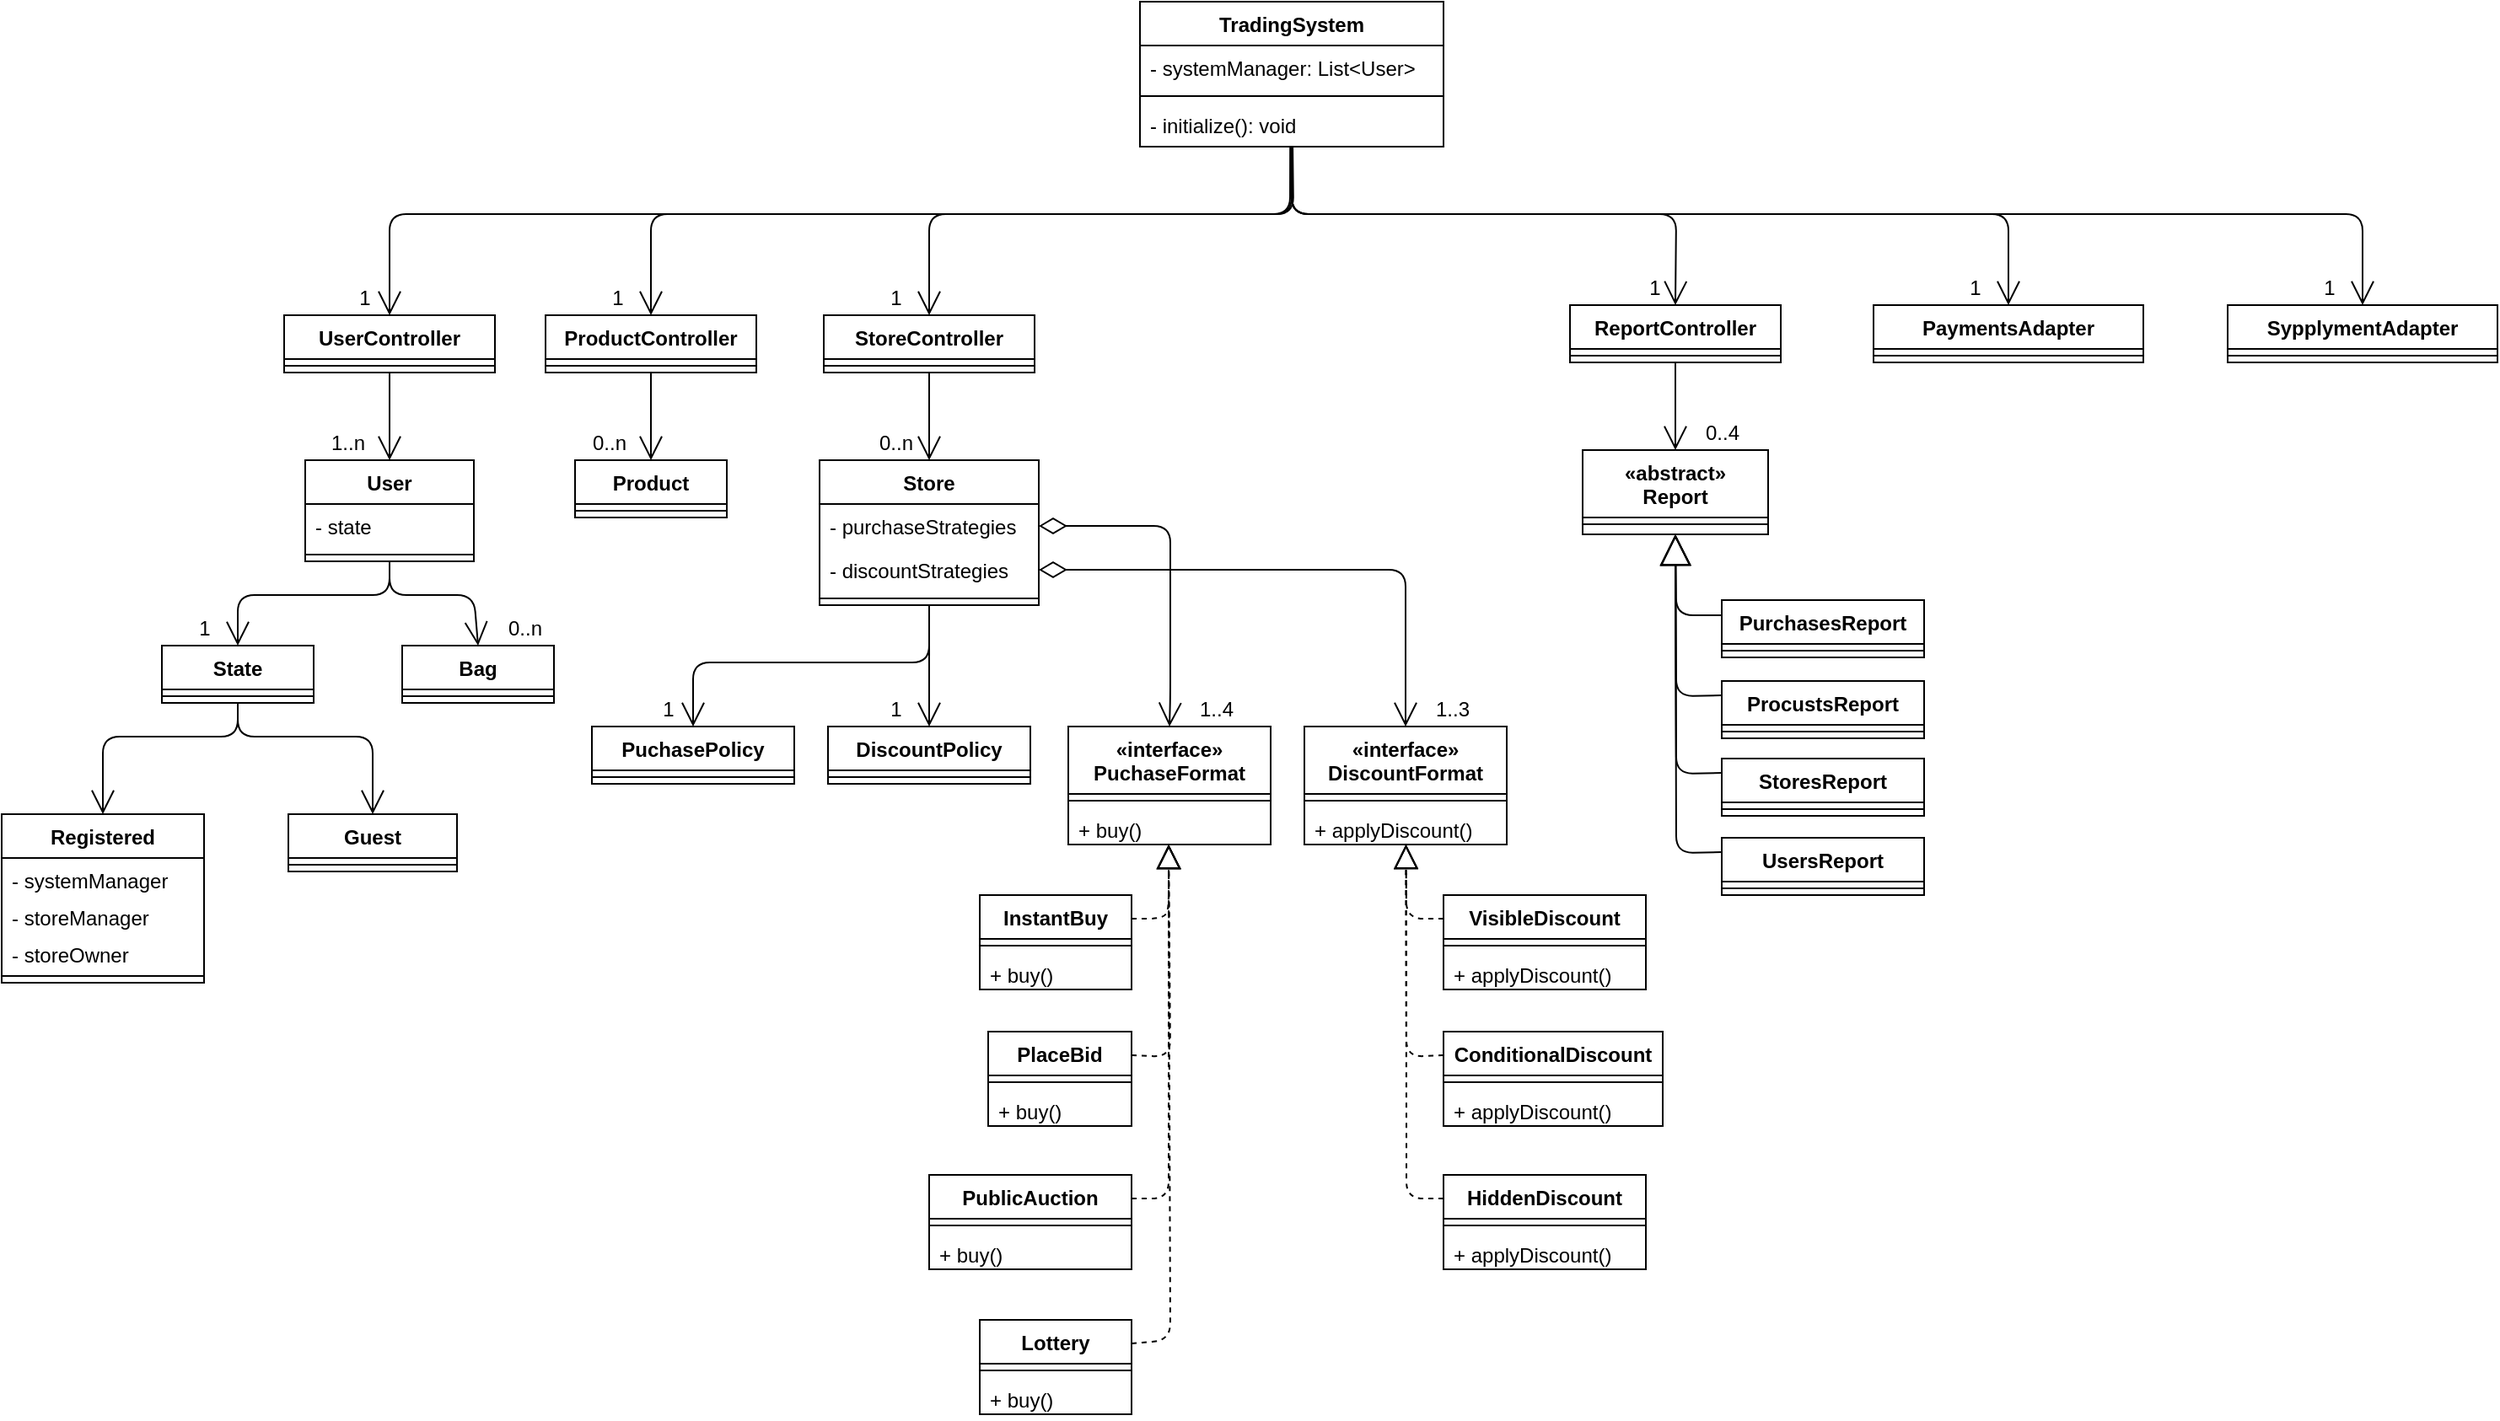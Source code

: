<mxfile version="14.4.7" type="device"><diagram id="RefZyHLw1zsKc77F1APH" name="Page-1"><mxGraphModel dx="1753" dy="645" grid="1" gridSize="10" guides="1" tooltips="1" connect="1" arrows="1" fold="1" page="1" pageScale="1" pageWidth="850" pageHeight="1100" math="0" shadow="0"><root><mxCell id="0"/><mxCell id="1" parent="0"/><mxCell id="fxyR44luEnfHomacXjEl-21" value="Bag" style="swimlane;fontStyle=1;align=center;verticalAlign=top;childLayout=stackLayout;horizontal=1;startSize=26;horizontalStack=0;resizeParent=1;resizeLast=0;collapsible=1;marginBottom=0;rounded=0;shadow=0;strokeWidth=1;" parent="1" vertex="1"><mxGeometry x="287.5" y="466" width="90" height="34" as="geometry"><mxRectangle x="340" y="380" width="170" height="26" as="alternateBounds"/></mxGeometry></mxCell><mxCell id="fxyR44luEnfHomacXjEl-23" value="" style="line;html=1;strokeWidth=1;align=left;verticalAlign=middle;spacingTop=-1;spacingLeft=3;spacingRight=3;rotatable=0;labelPosition=right;points=[];portConstraint=eastwest;" parent="fxyR44luEnfHomacXjEl-21" vertex="1"><mxGeometry y="26" width="90" height="8" as="geometry"/></mxCell><mxCell id="fxyR44luEnfHomacXjEl-24" value="TradingSystem" style="swimlane;fontStyle=1;align=center;verticalAlign=top;childLayout=stackLayout;horizontal=1;startSize=26;horizontalStack=0;resizeParent=1;resizeParentMax=0;resizeLast=0;collapsible=1;marginBottom=0;" parent="1" vertex="1"><mxGeometry x="725" y="84" width="180" height="86" as="geometry"/></mxCell><mxCell id="fxyR44luEnfHomacXjEl-25" value="- systemManager: List&lt;User&gt;" style="text;strokeColor=none;fillColor=none;align=left;verticalAlign=top;spacingLeft=4;spacingRight=4;overflow=hidden;rotatable=0;points=[[0,0.5],[1,0.5]];portConstraint=eastwest;" parent="fxyR44luEnfHomacXjEl-24" vertex="1"><mxGeometry y="26" width="180" height="26" as="geometry"/></mxCell><mxCell id="fxyR44luEnfHomacXjEl-26" value="" style="line;strokeWidth=1;fillColor=none;align=left;verticalAlign=middle;spacingTop=-1;spacingLeft=3;spacingRight=3;rotatable=0;labelPosition=right;points=[];portConstraint=eastwest;" parent="fxyR44luEnfHomacXjEl-24" vertex="1"><mxGeometry y="52" width="180" height="8" as="geometry"/></mxCell><mxCell id="fxyR44luEnfHomacXjEl-27" value="- initialize(): void" style="text;strokeColor=none;fillColor=none;align=left;verticalAlign=top;spacingLeft=4;spacingRight=4;overflow=hidden;rotatable=0;points=[[0,0.5],[1,0.5]];portConstraint=eastwest;" parent="fxyR44luEnfHomacXjEl-24" vertex="1"><mxGeometry y="60" width="180" height="26" as="geometry"/></mxCell><mxCell id="fxyR44luEnfHomacXjEl-28" value="SypplymentAdapter" style="swimlane;fontStyle=1;align=center;verticalAlign=top;childLayout=stackLayout;horizontal=1;startSize=26;horizontalStack=0;resizeParent=1;resizeParentMax=0;resizeLast=0;collapsible=1;marginBottom=0;" parent="1" vertex="1"><mxGeometry x="1370" y="264" width="160" height="34" as="geometry"/></mxCell><mxCell id="fxyR44luEnfHomacXjEl-29" value="" style="line;strokeWidth=1;fillColor=none;align=left;verticalAlign=middle;spacingTop=-1;spacingLeft=3;spacingRight=3;rotatable=0;labelPosition=right;points=[];portConstraint=eastwest;" parent="fxyR44luEnfHomacXjEl-28" vertex="1"><mxGeometry y="26" width="160" height="8" as="geometry"/></mxCell><mxCell id="fxyR44luEnfHomacXjEl-30" value="PaymentsAdapter" style="swimlane;fontStyle=1;align=center;verticalAlign=top;childLayout=stackLayout;horizontal=1;startSize=26;horizontalStack=0;resizeParent=1;resizeParentMax=0;resizeLast=0;collapsible=1;marginBottom=0;" parent="1" vertex="1"><mxGeometry x="1160" y="264" width="160" height="34" as="geometry"/></mxCell><mxCell id="fxyR44luEnfHomacXjEl-31" value="" style="line;strokeWidth=1;fillColor=none;align=left;verticalAlign=middle;spacingTop=-1;spacingLeft=3;spacingRight=3;rotatable=0;labelPosition=right;points=[];portConstraint=eastwest;" parent="fxyR44luEnfHomacXjEl-30" vertex="1"><mxGeometry y="26" width="160" height="8" as="geometry"/></mxCell><mxCell id="fxyR44luEnfHomacXjEl-32" value="" style="endArrow=open;endFill=1;endSize=12;html=1;exitX=0.5;exitY=1;exitDx=0;exitDy=0;entryX=0.5;entryY=0;entryDx=0;entryDy=0;exitPerimeter=0;" parent="1" source="fxyR44luEnfHomacXjEl-27" target="fxyR44luEnfHomacXjEl-30" edge="1"><mxGeometry width="160" relative="1" as="geometry"><mxPoint x="420" y="136" as="sourcePoint"/><mxPoint x="580" y="136" as="targetPoint"/><Array as="points"><mxPoint x="815" y="210"/><mxPoint x="1240" y="210"/></Array></mxGeometry></mxCell><mxCell id="fxyR44luEnfHomacXjEl-36" value="" style="endArrow=open;endFill=1;endSize=12;html=1;entryX=0.5;entryY=0;entryDx=0;entryDy=0;exitX=0.5;exitY=1;exitDx=0;exitDy=0;" parent="1" source="RaA0gmaQhVdnIfGNhmqf-25" target="fxyR44luEnfHomacXjEl-50" edge="1"><mxGeometry width="160" relative="1" as="geometry"><mxPoint x="340" y="286" as="sourcePoint"/><mxPoint x="150" y="356" as="targetPoint"/><Array as="points"><mxPoint x="280" y="326"/></Array></mxGeometry></mxCell><mxCell id="fxyR44luEnfHomacXjEl-37" value="1..n" style="text;html=1;align=center;verticalAlign=middle;resizable=0;points=[];autosize=1;" parent="1" vertex="1"><mxGeometry x="235" y="336" width="40" height="20" as="geometry"/></mxCell><mxCell id="fxyR44luEnfHomacXjEl-39" value="" style="endArrow=open;endFill=1;endSize=12;html=1;exitX=0.5;exitY=1;exitDx=0;exitDy=0;entryX=0.5;entryY=0;entryDx=0;entryDy=0;" parent="1" source="fxyR44luEnfHomacXjEl-50" target="fxyR44luEnfHomacXjEl-21" edge="1"><mxGeometry width="160" relative="1" as="geometry"><mxPoint x="150" y="396" as="sourcePoint"/><mxPoint x="310" y="496" as="targetPoint"/><Array as="points"><mxPoint x="280" y="436"/><mxPoint x="330" y="436"/></Array></mxGeometry></mxCell><mxCell id="fxyR44luEnfHomacXjEl-42" value="0..n" style="text;html=1;align=center;verticalAlign=middle;resizable=0;points=[];autosize=1;" parent="1" vertex="1"><mxGeometry x="390" y="336" width="40" height="20" as="geometry"/></mxCell><mxCell id="fxyR44luEnfHomacXjEl-43" value="0..n" style="text;html=1;align=center;verticalAlign=middle;resizable=0;points=[];autosize=1;" parent="1" vertex="1"><mxGeometry x="340" y="446" width="40" height="20" as="geometry"/></mxCell><mxCell id="fxyR44luEnfHomacXjEl-45" value="0..n" style="text;html=1;align=center;verticalAlign=middle;resizable=0;points=[];autosize=1;" parent="1" vertex="1"><mxGeometry x="560" y="336" width="40" height="20" as="geometry"/></mxCell><mxCell id="fxyR44luEnfHomacXjEl-50" value="User" style="swimlane;fontStyle=1;align=center;verticalAlign=top;childLayout=stackLayout;horizontal=1;startSize=26;horizontalStack=0;resizeParent=1;resizeParentMax=0;resizeLast=0;collapsible=1;marginBottom=0;" parent="1" vertex="1"><mxGeometry x="230" y="356" width="100" height="60" as="geometry"/></mxCell><mxCell id="fxyR44luEnfHomacXjEl-56" value="- state" style="text;align=left;verticalAlign=top;spacingLeft=4;spacingRight=4;overflow=hidden;rotatable=0;points=[[0,0.5],[1,0.5]];portConstraint=eastwest;" parent="fxyR44luEnfHomacXjEl-50" vertex="1"><mxGeometry y="26" width="100" height="26" as="geometry"/></mxCell><mxCell id="fxyR44luEnfHomacXjEl-51" value="" style="line;strokeWidth=1;fillColor=none;align=left;verticalAlign=middle;spacingTop=-1;spacingLeft=3;spacingRight=3;rotatable=0;labelPosition=right;points=[];portConstraint=eastwest;" parent="fxyR44luEnfHomacXjEl-50" vertex="1"><mxGeometry y="52" width="100" height="8" as="geometry"/></mxCell><mxCell id="fxyR44luEnfHomacXjEl-54" value="Registered" style="swimlane;fontStyle=1;align=center;verticalAlign=top;childLayout=stackLayout;horizontal=1;startSize=26;horizontalStack=0;resizeParent=1;resizeParentMax=0;resizeLast=0;collapsible=1;marginBottom=0;" parent="1" vertex="1"><mxGeometry x="50" y="566" width="120" height="100" as="geometry"/></mxCell><mxCell id="RaA0gmaQhVdnIfGNhmqf-3" value="- systemManager" style="text;align=left;verticalAlign=top;spacingLeft=4;spacingRight=4;overflow=hidden;rotatable=0;points=[[0,0.5],[1,0.5]];portConstraint=eastwest;" vertex="1" parent="fxyR44luEnfHomacXjEl-54"><mxGeometry y="26" width="120" height="22" as="geometry"/></mxCell><mxCell id="RaA0gmaQhVdnIfGNhmqf-4" value="- storeManager" style="text;align=left;verticalAlign=top;spacingLeft=4;spacingRight=4;overflow=hidden;rotatable=0;points=[[0,0.5],[1,0.5]];portConstraint=eastwest;" vertex="1" parent="fxyR44luEnfHomacXjEl-54"><mxGeometry y="48" width="120" height="22" as="geometry"/></mxCell><mxCell id="RaA0gmaQhVdnIfGNhmqf-5" value="- storeOwner" style="text;align=left;verticalAlign=top;spacingLeft=4;spacingRight=4;overflow=hidden;rotatable=0;points=[[0,0.5],[1,0.5]];portConstraint=eastwest;" vertex="1" parent="fxyR44luEnfHomacXjEl-54"><mxGeometry y="70" width="120" height="22" as="geometry"/></mxCell><mxCell id="fxyR44luEnfHomacXjEl-55" value="" style="line;strokeWidth=1;fillColor=none;align=left;verticalAlign=middle;spacingTop=-1;spacingLeft=3;spacingRight=3;rotatable=0;labelPosition=right;points=[];portConstraint=eastwest;" parent="fxyR44luEnfHomacXjEl-54" vertex="1"><mxGeometry y="92" width="120" height="8" as="geometry"/></mxCell><mxCell id="fxyR44luEnfHomacXjEl-57" value="State" style="swimlane;fontStyle=1;align=center;verticalAlign=top;childLayout=stackLayout;horizontal=1;startSize=26;horizontalStack=0;resizeParent=1;resizeParentMax=0;resizeLast=0;collapsible=1;marginBottom=0;" parent="1" vertex="1"><mxGeometry x="145" y="466" width="90" height="34" as="geometry"/></mxCell><mxCell id="fxyR44luEnfHomacXjEl-58" value="" style="line;strokeWidth=1;fillColor=none;align=left;verticalAlign=middle;spacingTop=-1;spacingLeft=3;spacingRight=3;rotatable=0;labelPosition=right;points=[];portConstraint=eastwest;" parent="fxyR44luEnfHomacXjEl-57" vertex="1"><mxGeometry y="26" width="90" height="8" as="geometry"/></mxCell><mxCell id="fxyR44luEnfHomacXjEl-59" value="Guest" style="swimlane;fontStyle=1;align=center;verticalAlign=top;childLayout=stackLayout;horizontal=1;startSize=26;horizontalStack=0;resizeParent=1;resizeParentMax=0;resizeLast=0;collapsible=1;marginBottom=0;" parent="1" vertex="1"><mxGeometry x="220" y="566" width="100" height="34" as="geometry"/></mxCell><mxCell id="fxyR44luEnfHomacXjEl-60" value="" style="line;strokeWidth=1;fillColor=none;align=left;verticalAlign=middle;spacingTop=-1;spacingLeft=3;spacingRight=3;rotatable=0;labelPosition=right;points=[];portConstraint=eastwest;" parent="fxyR44luEnfHomacXjEl-59" vertex="1"><mxGeometry y="26" width="100" height="8" as="geometry"/></mxCell><mxCell id="fxyR44luEnfHomacXjEl-72" value="" style="endArrow=open;endFill=1;endSize=12;html=1;exitX=0.5;exitY=1;exitDx=0;exitDy=0;entryX=0.5;entryY=0;entryDx=0;entryDy=0;" parent="1" source="fxyR44luEnfHomacXjEl-50" target="fxyR44luEnfHomacXjEl-57" edge="1"><mxGeometry width="160" relative="1" as="geometry"><mxPoint x="250" y="396" as="sourcePoint"/><mxPoint x="465" y="426" as="targetPoint"/><Array as="points"><mxPoint x="280" y="436"/><mxPoint x="190" y="436"/></Array></mxGeometry></mxCell><mxCell id="fxyR44luEnfHomacXjEl-73" value="1" style="text;html=1;align=center;verticalAlign=middle;resizable=0;points=[];autosize=1;" parent="1" vertex="1"><mxGeometry x="160" y="446" width="20" height="20" as="geometry"/></mxCell><mxCell id="fxyR44luEnfHomacXjEl-78" value="Store" style="swimlane;fontStyle=1;align=center;verticalAlign=top;childLayout=stackLayout;horizontal=1;startSize=26;horizontalStack=0;resizeParent=1;resizeLast=0;collapsible=1;marginBottom=0;rounded=0;shadow=0;strokeWidth=1;" parent="1" vertex="1"><mxGeometry x="535" y="356" width="130" height="86" as="geometry"><mxRectangle x="340" y="380" width="170" height="26" as="alternateBounds"/></mxGeometry></mxCell><mxCell id="fxyR44luEnfHomacXjEl-94" value="- purchaseStrategies" style="text;align=left;verticalAlign=top;spacingLeft=4;spacingRight=4;overflow=hidden;rotatable=0;points=[[0,0.5],[1,0.5]];portConstraint=eastwest;" parent="fxyR44luEnfHomacXjEl-78" vertex="1"><mxGeometry y="26" width="130" height="26" as="geometry"/></mxCell><mxCell id="fxyR44luEnfHomacXjEl-130" value="- discountStrategies" style="text;align=left;verticalAlign=top;spacingLeft=4;spacingRight=4;overflow=hidden;rotatable=0;points=[[0,0.5],[1,0.5]];portConstraint=eastwest;" parent="fxyR44luEnfHomacXjEl-78" vertex="1"><mxGeometry y="52" width="130" height="26" as="geometry"/></mxCell><mxCell id="fxyR44luEnfHomacXjEl-79" value="" style="line;html=1;strokeWidth=1;align=left;verticalAlign=middle;spacingTop=-1;spacingLeft=3;spacingRight=3;rotatable=0;labelPosition=right;points=[];portConstraint=eastwest;" parent="fxyR44luEnfHomacXjEl-78" vertex="1"><mxGeometry y="78" width="130" height="8" as="geometry"/></mxCell><mxCell id="fxyR44luEnfHomacXjEl-80" value="" style="endArrow=open;endFill=1;endSize=12;html=1;entryX=0.5;entryY=0;entryDx=0;entryDy=0;exitX=0.5;exitY=1;exitDx=0;exitDy=0;" parent="1" source="RaA0gmaQhVdnIfGNhmqf-23" target="fxyR44luEnfHomacXjEl-83" edge="1"><mxGeometry width="160" relative="1" as="geometry"><mxPoint x="400" y="199" as="sourcePoint"/><mxPoint x="660" y="586" as="targetPoint"/><Array as="points"/></mxGeometry></mxCell><mxCell id="fxyR44luEnfHomacXjEl-83" value="Product" style="swimlane;fontStyle=1;align=center;verticalAlign=top;childLayout=stackLayout;horizontal=1;startSize=26;horizontalStack=0;resizeParent=1;resizeLast=0;collapsible=1;marginBottom=0;rounded=0;shadow=0;strokeWidth=1;" parent="1" vertex="1"><mxGeometry x="390" y="356" width="90" height="34" as="geometry"><mxRectangle x="340" y="380" width="170" height="26" as="alternateBounds"/></mxGeometry></mxCell><mxCell id="fxyR44luEnfHomacXjEl-84" value="" style="line;html=1;strokeWidth=1;align=left;verticalAlign=middle;spacingTop=-1;spacingLeft=3;spacingRight=3;rotatable=0;labelPosition=right;points=[];portConstraint=eastwest;" parent="fxyR44luEnfHomacXjEl-83" vertex="1"><mxGeometry y="26" width="90" height="8" as="geometry"/></mxCell><mxCell id="fxyR44luEnfHomacXjEl-85" value="«interface»&#10;PuchaseFormat" style="swimlane;fontStyle=1;align=center;verticalAlign=top;childLayout=stackLayout;horizontal=1;startSize=40;horizontalStack=0;resizeParent=1;resizeLast=0;collapsible=1;marginBottom=0;rounded=0;shadow=0;strokeWidth=1;" parent="1" vertex="1"><mxGeometry x="682.5" y="514" width="120" height="70" as="geometry"><mxRectangle x="340" y="380" width="170" height="26" as="alternateBounds"/></mxGeometry></mxCell><mxCell id="fxyR44luEnfHomacXjEl-86" value="" style="line;html=1;strokeWidth=1;align=left;verticalAlign=middle;spacingTop=-1;spacingLeft=3;spacingRight=3;rotatable=0;labelPosition=right;points=[];portConstraint=eastwest;" parent="fxyR44luEnfHomacXjEl-85" vertex="1"><mxGeometry y="40" width="120" height="8" as="geometry"/></mxCell><mxCell id="fxyR44luEnfHomacXjEl-104" value="+ buy()" style="text;align=left;verticalAlign=top;spacingLeft=4;spacingRight=4;overflow=hidden;rotatable=0;points=[[0,0.5],[1,0.5]];portConstraint=eastwest;" parent="fxyR44luEnfHomacXjEl-85" vertex="1"><mxGeometry y="48" width="120" height="22" as="geometry"/></mxCell><mxCell id="fxyR44luEnfHomacXjEl-87" value="PuchasePolicy" style="swimlane;fontStyle=1;align=center;verticalAlign=top;childLayout=stackLayout;horizontal=1;startSize=26;horizontalStack=0;resizeParent=1;resizeLast=0;collapsible=1;marginBottom=0;rounded=0;shadow=0;strokeWidth=1;" parent="1" vertex="1"><mxGeometry x="400" y="514" width="120" height="34" as="geometry"><mxRectangle x="340" y="380" width="170" height="26" as="alternateBounds"/></mxGeometry></mxCell><mxCell id="fxyR44luEnfHomacXjEl-88" value="" style="line;html=1;strokeWidth=1;align=left;verticalAlign=middle;spacingTop=-1;spacingLeft=3;spacingRight=3;rotatable=0;labelPosition=right;points=[];portConstraint=eastwest;" parent="fxyR44luEnfHomacXjEl-87" vertex="1"><mxGeometry y="26" width="120" height="8" as="geometry"/></mxCell><mxCell id="fxyR44luEnfHomacXjEl-89" value="DiscountPolicy" style="swimlane;fontStyle=1;align=center;verticalAlign=top;childLayout=stackLayout;horizontal=1;startSize=26;horizontalStack=0;resizeParent=1;resizeLast=0;collapsible=1;marginBottom=0;rounded=0;shadow=0;strokeWidth=1;" parent="1" vertex="1"><mxGeometry x="540" y="514" width="120" height="34" as="geometry"><mxRectangle x="340" y="380" width="170" height="26" as="alternateBounds"/></mxGeometry></mxCell><mxCell id="fxyR44luEnfHomacXjEl-90" value="" style="line;html=1;strokeWidth=1;align=left;verticalAlign=middle;spacingTop=-1;spacingLeft=3;spacingRight=3;rotatable=0;labelPosition=right;points=[];portConstraint=eastwest;" parent="fxyR44luEnfHomacXjEl-89" vertex="1"><mxGeometry y="26" width="120" height="8" as="geometry"/></mxCell><mxCell id="fxyR44luEnfHomacXjEl-91" value="«interface»&#10;DiscountFormat" style="swimlane;fontStyle=1;align=center;verticalAlign=top;childLayout=stackLayout;horizontal=1;startSize=40;horizontalStack=0;resizeParent=1;resizeLast=0;collapsible=1;marginBottom=0;rounded=0;shadow=0;strokeWidth=1;" parent="1" vertex="1"><mxGeometry x="822.5" y="514" width="120" height="70" as="geometry"><mxRectangle x="340" y="380" width="170" height="26" as="alternateBounds"/></mxGeometry></mxCell><mxCell id="fxyR44luEnfHomacXjEl-92" value="" style="line;html=1;strokeWidth=1;align=left;verticalAlign=middle;spacingTop=-1;spacingLeft=3;spacingRight=3;rotatable=0;labelPosition=right;points=[];portConstraint=eastwest;" parent="fxyR44luEnfHomacXjEl-91" vertex="1"><mxGeometry y="40" width="120" height="8" as="geometry"/></mxCell><mxCell id="fxyR44luEnfHomacXjEl-109" value="+ applyDiscount()" style="text;align=left;verticalAlign=top;spacingLeft=4;spacingRight=4;overflow=hidden;rotatable=0;points=[[0,0.5],[1,0.5]];portConstraint=eastwest;" parent="fxyR44luEnfHomacXjEl-91" vertex="1"><mxGeometry y="48" width="120" height="22" as="geometry"/></mxCell><mxCell id="fxyR44luEnfHomacXjEl-96" value="PublicAuction" style="swimlane;fontStyle=1;align=center;verticalAlign=top;childLayout=stackLayout;horizontal=1;startSize=26;horizontalStack=0;resizeParent=1;resizeLast=0;collapsible=1;marginBottom=0;rounded=0;shadow=0;strokeWidth=1;" parent="1" vertex="1"><mxGeometry x="600" y="780" width="120" height="56" as="geometry"><mxRectangle x="340" y="380" width="170" height="26" as="alternateBounds"/></mxGeometry></mxCell><mxCell id="fxyR44luEnfHomacXjEl-97" value="" style="line;html=1;strokeWidth=1;align=left;verticalAlign=middle;spacingTop=-1;spacingLeft=3;spacingRight=3;rotatable=0;labelPosition=right;points=[];portConstraint=eastwest;" parent="fxyR44luEnfHomacXjEl-96" vertex="1"><mxGeometry y="26" width="120" height="8" as="geometry"/></mxCell><mxCell id="fxyR44luEnfHomacXjEl-123" value="+ buy()" style="text;align=left;verticalAlign=top;spacingLeft=4;spacingRight=4;overflow=hidden;rotatable=0;points=[[0,0.5],[1,0.5]];portConstraint=eastwest;" parent="fxyR44luEnfHomacXjEl-96" vertex="1"><mxGeometry y="34" width="120" height="22" as="geometry"/></mxCell><mxCell id="fxyR44luEnfHomacXjEl-98" value="PlaceBid" style="swimlane;fontStyle=1;align=center;verticalAlign=top;childLayout=stackLayout;horizontal=1;startSize=26;horizontalStack=0;resizeParent=1;resizeLast=0;collapsible=1;marginBottom=0;rounded=0;shadow=0;strokeWidth=1;" parent="1" vertex="1"><mxGeometry x="635" y="695" width="85" height="56" as="geometry"><mxRectangle x="340" y="380" width="170" height="26" as="alternateBounds"/></mxGeometry></mxCell><mxCell id="fxyR44luEnfHomacXjEl-99" value="" style="line;html=1;strokeWidth=1;align=left;verticalAlign=middle;spacingTop=-1;spacingLeft=3;spacingRight=3;rotatable=0;labelPosition=right;points=[];portConstraint=eastwest;" parent="fxyR44luEnfHomacXjEl-98" vertex="1"><mxGeometry y="26" width="85" height="8" as="geometry"/></mxCell><mxCell id="fxyR44luEnfHomacXjEl-124" value="+ buy()" style="text;align=left;verticalAlign=top;spacingLeft=4;spacingRight=4;overflow=hidden;rotatable=0;points=[[0,0.5],[1,0.5]];portConstraint=eastwest;" parent="fxyR44luEnfHomacXjEl-98" vertex="1"><mxGeometry y="34" width="85" height="22" as="geometry"/></mxCell><mxCell id="fxyR44luEnfHomacXjEl-100" value="InstantBuy" style="swimlane;fontStyle=1;align=center;verticalAlign=top;childLayout=stackLayout;horizontal=1;startSize=26;horizontalStack=0;resizeParent=1;resizeLast=0;collapsible=1;marginBottom=0;rounded=0;shadow=0;strokeWidth=1;" parent="1" vertex="1"><mxGeometry x="630" y="614" width="90" height="56" as="geometry"><mxRectangle x="340" y="380" width="170" height="26" as="alternateBounds"/></mxGeometry></mxCell><mxCell id="fxyR44luEnfHomacXjEl-101" value="" style="line;html=1;strokeWidth=1;align=left;verticalAlign=middle;spacingTop=-1;spacingLeft=3;spacingRight=3;rotatable=0;labelPosition=right;points=[];portConstraint=eastwest;" parent="fxyR44luEnfHomacXjEl-100" vertex="1"><mxGeometry y="26" width="90" height="8" as="geometry"/></mxCell><mxCell id="fxyR44luEnfHomacXjEl-126" value="+ buy()" style="text;align=left;verticalAlign=top;spacingLeft=4;spacingRight=4;overflow=hidden;rotatable=0;points=[[0,0.5],[1,0.5]];portConstraint=eastwest;" parent="fxyR44luEnfHomacXjEl-100" vertex="1"><mxGeometry y="34" width="90" height="22" as="geometry"/></mxCell><mxCell id="fxyR44luEnfHomacXjEl-102" value="Lottery" style="swimlane;fontStyle=1;align=center;verticalAlign=top;childLayout=stackLayout;horizontal=1;startSize=26;horizontalStack=0;resizeParent=1;resizeLast=0;collapsible=1;marginBottom=0;rounded=0;shadow=0;strokeWidth=1;" parent="1" vertex="1"><mxGeometry x="630" y="866" width="90" height="56" as="geometry"><mxRectangle x="340" y="380" width="170" height="26" as="alternateBounds"/></mxGeometry></mxCell><mxCell id="fxyR44luEnfHomacXjEl-103" value="" style="line;html=1;strokeWidth=1;align=left;verticalAlign=middle;spacingTop=-1;spacingLeft=3;spacingRight=3;rotatable=0;labelPosition=right;points=[];portConstraint=eastwest;" parent="fxyR44luEnfHomacXjEl-102" vertex="1"><mxGeometry y="26" width="90" height="8" as="geometry"/></mxCell><mxCell id="fxyR44luEnfHomacXjEl-125" value="+ buy()" style="text;align=left;verticalAlign=top;spacingLeft=4;spacingRight=4;overflow=hidden;rotatable=0;points=[[0,0.5],[1,0.5]];portConstraint=eastwest;" parent="fxyR44luEnfHomacXjEl-102" vertex="1"><mxGeometry y="34" width="90" height="22" as="geometry"/></mxCell><mxCell id="fxyR44luEnfHomacXjEl-108" value="" style="endArrow=open;endFill=1;endSize=12;html=1;entryX=0.5;entryY=0;entryDx=0;entryDy=0;exitX=0.5;exitY=1;exitDx=0;exitDy=0;" parent="1" source="fxyR44luEnfHomacXjEl-78" target="fxyR44luEnfHomacXjEl-87" edge="1"><mxGeometry width="160" relative="1" as="geometry"><mxPoint x="618" y="442" as="sourcePoint"/><mxPoint x="672.5" y="592.0" as="targetPoint"/><Array as="points"><mxPoint x="600" y="476"/><mxPoint x="460" y="476"/></Array></mxGeometry></mxCell><mxCell id="fxyR44luEnfHomacXjEl-110" value="VisibleDiscount" style="swimlane;fontStyle=1;align=center;verticalAlign=top;childLayout=stackLayout;horizontal=1;startSize=26;horizontalStack=0;resizeParent=1;resizeLast=0;collapsible=1;marginBottom=0;rounded=0;shadow=0;strokeWidth=1;" parent="1" vertex="1"><mxGeometry x="905" y="614" width="120" height="56" as="geometry"><mxRectangle x="340" y="380" width="170" height="26" as="alternateBounds"/></mxGeometry></mxCell><mxCell id="fxyR44luEnfHomacXjEl-111" value="" style="line;html=1;strokeWidth=1;align=left;verticalAlign=middle;spacingTop=-1;spacingLeft=3;spacingRight=3;rotatable=0;labelPosition=right;points=[];portConstraint=eastwest;" parent="fxyR44luEnfHomacXjEl-110" vertex="1"><mxGeometry y="26" width="120" height="8" as="geometry"/></mxCell><mxCell id="fxyR44luEnfHomacXjEl-138" value="+ applyDiscount()" style="text;align=left;verticalAlign=top;spacingLeft=4;spacingRight=4;overflow=hidden;rotatable=0;points=[[0,0.5],[1,0.5]];portConstraint=eastwest;" parent="fxyR44luEnfHomacXjEl-110" vertex="1"><mxGeometry y="34" width="120" height="22" as="geometry"/></mxCell><mxCell id="fxyR44luEnfHomacXjEl-112" value="ConditionalDiscount" style="swimlane;fontStyle=1;align=center;verticalAlign=top;childLayout=stackLayout;horizontal=1;startSize=26;horizontalStack=0;resizeParent=1;resizeLast=0;collapsible=1;marginBottom=0;rounded=0;shadow=0;strokeWidth=1;" parent="1" vertex="1"><mxGeometry x="905" y="695" width="130" height="56" as="geometry"><mxRectangle x="340" y="380" width="170" height="26" as="alternateBounds"/></mxGeometry></mxCell><mxCell id="fxyR44luEnfHomacXjEl-113" value="" style="line;html=1;strokeWidth=1;align=left;verticalAlign=middle;spacingTop=-1;spacingLeft=3;spacingRight=3;rotatable=0;labelPosition=right;points=[];portConstraint=eastwest;" parent="fxyR44luEnfHomacXjEl-112" vertex="1"><mxGeometry y="26" width="130" height="8" as="geometry"/></mxCell><mxCell id="fxyR44luEnfHomacXjEl-139" value="+ applyDiscount()" style="text;align=left;verticalAlign=top;spacingLeft=4;spacingRight=4;overflow=hidden;rotatable=0;points=[[0,0.5],[1,0.5]];portConstraint=eastwest;" parent="fxyR44luEnfHomacXjEl-112" vertex="1"><mxGeometry y="34" width="130" height="22" as="geometry"/></mxCell><mxCell id="fxyR44luEnfHomacXjEl-114" value="HiddenDiscount" style="swimlane;fontStyle=1;align=center;verticalAlign=top;childLayout=stackLayout;horizontal=1;startSize=26;horizontalStack=0;resizeParent=1;resizeLast=0;collapsible=1;marginBottom=0;rounded=0;shadow=0;strokeWidth=1;" parent="1" vertex="1"><mxGeometry x="905" y="780" width="120" height="56" as="geometry"><mxRectangle x="340" y="380" width="170" height="26" as="alternateBounds"/></mxGeometry></mxCell><mxCell id="fxyR44luEnfHomacXjEl-115" value="" style="line;html=1;strokeWidth=1;align=left;verticalAlign=middle;spacingTop=-1;spacingLeft=3;spacingRight=3;rotatable=0;labelPosition=right;points=[];portConstraint=eastwest;" parent="fxyR44luEnfHomacXjEl-114" vertex="1"><mxGeometry y="26" width="120" height="8" as="geometry"/></mxCell><mxCell id="fxyR44luEnfHomacXjEl-140" value="+ applyDiscount()" style="text;align=left;verticalAlign=top;spacingLeft=4;spacingRight=4;overflow=hidden;rotatable=0;points=[[0,0.5],[1,0.5]];portConstraint=eastwest;" parent="fxyR44luEnfHomacXjEl-114" vertex="1"><mxGeometry y="34" width="120" height="22" as="geometry"/></mxCell><mxCell id="fxyR44luEnfHomacXjEl-121" value="" style="endArrow=open;endFill=1;endSize=12;html=1;exitX=0.5;exitY=1;exitDx=0;exitDy=0;entryX=0.5;entryY=0;entryDx=0;entryDy=0;" parent="1" source="fxyR44luEnfHomacXjEl-78" target="fxyR44luEnfHomacXjEl-89" edge="1"><mxGeometry width="160" relative="1" as="geometry"><mxPoint x="672.5" y="562.0" as="sourcePoint"/><mxPoint x="802.5" y="812.0" as="targetPoint"/><Array as="points"/></mxGeometry></mxCell><mxCell id="fxyR44luEnfHomacXjEl-129" value="" style="endArrow=open;html=1;endSize=12;startArrow=diamondThin;startSize=14;startFill=0;edgeStyle=orthogonalEdgeStyle;align=left;verticalAlign=bottom;entryX=0.5;entryY=0;entryDx=0;entryDy=0;exitX=1;exitY=0.5;exitDx=0;exitDy=0;" parent="1" source="fxyR44luEnfHomacXjEl-94" target="fxyR44luEnfHomacXjEl-85" edge="1"><mxGeometry x="-0.647" y="-100" relative="1" as="geometry"><mxPoint x="620" y="446" as="sourcePoint"/><mxPoint x="280" y="576" as="targetPoint"/><Array as="points"><mxPoint x="743" y="395"/><mxPoint x="743" y="496"/></Array><mxPoint as="offset"/></mxGeometry></mxCell><mxCell id="fxyR44luEnfHomacXjEl-133" value="" style="endArrow=open;html=1;endSize=12;startArrow=diamondThin;startSize=14;startFill=0;edgeStyle=orthogonalEdgeStyle;align=left;verticalAlign=bottom;entryX=0.5;entryY=0;entryDx=0;entryDy=0;exitX=1;exitY=0.5;exitDx=0;exitDy=0;" parent="1" source="fxyR44luEnfHomacXjEl-130" target="fxyR44luEnfHomacXjEl-91" edge="1"><mxGeometry x="-0.647" y="-100" relative="1" as="geometry"><mxPoint x="692.5" y="405" as="sourcePoint"/><mxPoint x="610" y="540" as="targetPoint"/><Array as="points"><mxPoint x="882" y="421"/></Array><mxPoint as="offset"/></mxGeometry></mxCell><mxCell id="fxyR44luEnfHomacXjEl-135" value="" style="endArrow=block;dashed=1;endFill=0;endSize=12;html=1;entryX=0.502;entryY=0.996;entryDx=0;entryDy=0;entryPerimeter=0;exitX=0;exitY=0.25;exitDx=0;exitDy=0;" parent="1" source="fxyR44luEnfHomacXjEl-110" target="fxyR44luEnfHomacXjEl-109" edge="1"><mxGeometry width="160" relative="1" as="geometry"><mxPoint x="760" y="706" as="sourcePoint"/><mxPoint x="920" y="706" as="targetPoint"/><Array as="points"><mxPoint x="883" y="628"/></Array></mxGeometry></mxCell><mxCell id="fxyR44luEnfHomacXjEl-136" value="" style="endArrow=block;dashed=1;endFill=0;endSize=12;html=1;entryX=0.502;entryY=0.996;entryDx=0;entryDy=0;entryPerimeter=0;exitX=0;exitY=0.25;exitDx=0;exitDy=0;" parent="1" source="fxyR44luEnfHomacXjEl-112" target="fxyR44luEnfHomacXjEl-109" edge="1"><mxGeometry width="160" relative="1" as="geometry"><mxPoint x="910" y="654.5" as="sourcePoint"/><mxPoint x="892.74" y="593.912" as="targetPoint"/><Array as="points"><mxPoint x="883" y="710"/></Array></mxGeometry></mxCell><mxCell id="fxyR44luEnfHomacXjEl-137" value="" style="endArrow=block;dashed=1;endFill=0;endSize=12;html=1;entryX=0.502;entryY=1.004;entryDx=0;entryDy=0;entryPerimeter=0;exitX=0;exitY=0.25;exitDx=0;exitDy=0;" parent="1" source="fxyR44luEnfHomacXjEl-114" target="fxyR44luEnfHomacXjEl-109" edge="1"><mxGeometry width="160" relative="1" as="geometry"><mxPoint x="910" y="710.5" as="sourcePoint"/><mxPoint x="892.74" y="593.912" as="targetPoint"/><Array as="points"><mxPoint x="883" y="794"/><mxPoint x="883" y="755"/></Array></mxGeometry></mxCell><mxCell id="fxyR44luEnfHomacXjEl-141" value="" style="endArrow=block;dashed=1;endFill=0;endSize=12;html=1;entryX=0.497;entryY=1.002;entryDx=0;entryDy=0;entryPerimeter=0;exitX=1;exitY=0.25;exitDx=0;exitDy=0;" parent="1" source="fxyR44luEnfHomacXjEl-100" target="fxyR44luEnfHomacXjEl-104" edge="1"><mxGeometry width="160" relative="1" as="geometry"><mxPoint x="910.0" y="804.0" as="sourcePoint"/><mxPoint x="892.74" y="594.088" as="targetPoint"/><Array as="points"><mxPoint x="740" y="628"/><mxPoint x="742" y="620"/></Array></mxGeometry></mxCell><mxCell id="fxyR44luEnfHomacXjEl-142" value="" style="endArrow=block;dashed=1;endFill=0;endSize=12;html=1;exitX=1;exitY=0.25;exitDx=0;exitDy=0;entryX=0.496;entryY=1;entryDx=0;entryDy=0;entryPerimeter=0;" parent="1" source="fxyR44luEnfHomacXjEl-102" target="fxyR44luEnfHomacXjEl-104" edge="1"><mxGeometry width="160" relative="1" as="geometry"><mxPoint x="720" y="877.96" as="sourcePoint"/><mxPoint x="780" y="596" as="targetPoint"/><Array as="points"><mxPoint x="743" y="878"/></Array></mxGeometry></mxCell><mxCell id="fxyR44luEnfHomacXjEl-143" value="" style="endArrow=block;dashed=1;endFill=0;endSize=12;html=1;exitX=1;exitY=0.25;exitDx=0;exitDy=0;entryX=0.496;entryY=1.002;entryDx=0;entryDy=0;entryPerimeter=0;" parent="1" source="fxyR44luEnfHomacXjEl-96" target="fxyR44luEnfHomacXjEl-104" edge="1"><mxGeometry width="160" relative="1" as="geometry"><mxPoint x="730" y="648.0" as="sourcePoint"/><mxPoint x="770" y="596" as="targetPoint"/><Array as="points"><mxPoint x="742" y="794"/><mxPoint x="742" y="656"/><mxPoint x="742" y="648"/></Array></mxGeometry></mxCell><mxCell id="fxyR44luEnfHomacXjEl-144" value="" style="endArrow=block;dashed=1;endFill=0;endSize=12;html=1;exitX=1;exitY=0.25;exitDx=0;exitDy=0;entryX=0.496;entryY=0.997;entryDx=0;entryDy=0;entryPerimeter=0;" parent="1" source="fxyR44luEnfHomacXjEl-98" target="fxyR44luEnfHomacXjEl-104" edge="1"><mxGeometry width="160" relative="1" as="geometry"><mxPoint x="740" y="658.0" as="sourcePoint"/><mxPoint x="760" y="596" as="targetPoint"/><Array as="points"><mxPoint x="743" y="710"/></Array></mxGeometry></mxCell><mxCell id="fxyR44luEnfHomacXjEl-145" value="" style="endArrow=open;endFill=1;endSize=12;html=1;entryX=0.5;entryY=0;entryDx=0;entryDy=0;exitX=0.499;exitY=1.004;exitDx=0;exitDy=0;exitPerimeter=0;" parent="1" source="fxyR44luEnfHomacXjEl-27" target="fxyR44luEnfHomacXjEl-28" edge="1"><mxGeometry width="160" relative="1" as="geometry"><mxPoint x="640" y="306" as="sourcePoint"/><mxPoint x="1160" y="196" as="targetPoint"/><Array as="points"><mxPoint x="815" y="210"/><mxPoint x="1450" y="210"/></Array></mxGeometry></mxCell><mxCell id="fxyR44luEnfHomacXjEl-146" value="" style="endArrow=open;endFill=1;endSize=12;html=1;exitX=0.5;exitY=1;exitDx=0;exitDy=0;entryX=0.5;entryY=0;entryDx=0;entryDy=0;" parent="1" source="RaA0gmaQhVdnIfGNhmqf-27" target="fxyR44luEnfHomacXjEl-78" edge="1"><mxGeometry width="160" relative="1" as="geometry"><mxPoint x="647.32" y="316.104" as="sourcePoint"/><mxPoint x="630" y="346" as="targetPoint"/><Array as="points"><mxPoint x="600" y="326"/></Array></mxGeometry></mxCell><mxCell id="fxyR44luEnfHomacXjEl-148" value="1" style="text;html=1;align=center;verticalAlign=middle;resizable=0;points=[];autosize=1;" parent="1" vertex="1"><mxGeometry x="1420" y="244" width="20" height="20" as="geometry"/></mxCell><mxCell id="fxyR44luEnfHomacXjEl-149" value="1" style="text;html=1;align=center;verticalAlign=middle;resizable=0;points=[];autosize=1;" parent="1" vertex="1"><mxGeometry x="1210" y="244" width="20" height="20" as="geometry"/></mxCell><mxCell id="fxyR44luEnfHomacXjEl-150" value="1..4" style="text;html=1;align=center;verticalAlign=middle;resizable=0;points=[];autosize=1;" parent="1" vertex="1"><mxGeometry x="750" y="494" width="40" height="20" as="geometry"/></mxCell><mxCell id="fxyR44luEnfHomacXjEl-151" value="1..3" style="text;html=1;align=center;verticalAlign=middle;resizable=0;points=[];autosize=1;" parent="1" vertex="1"><mxGeometry x="890" y="494" width="40" height="20" as="geometry"/></mxCell><mxCell id="fxyR44luEnfHomacXjEl-152" value="1" style="text;html=1;align=center;verticalAlign=middle;resizable=0;points=[];autosize=1;" parent="1" vertex="1"><mxGeometry x="435" y="494" width="20" height="20" as="geometry"/></mxCell><mxCell id="fxyR44luEnfHomacXjEl-153" value="1" style="text;html=1;align=center;verticalAlign=middle;resizable=0;points=[];autosize=1;" parent="1" vertex="1"><mxGeometry x="570" y="494" width="20" height="20" as="geometry"/></mxCell><mxCell id="RaA0gmaQhVdnIfGNhmqf-1" value="" style="endArrow=open;endFill=1;endSize=12;html=1;exitX=0.5;exitY=1;exitDx=0;exitDy=0;entryX=0.5;entryY=0;entryDx=0;entryDy=0;" edge="1" parent="1" target="fxyR44luEnfHomacXjEl-54"><mxGeometry width="160" relative="1" as="geometry"><mxPoint x="190" y="500" as="sourcePoint"/><mxPoint x="100" y="550" as="targetPoint"/><Array as="points"><mxPoint x="190" y="520"/><mxPoint x="110" y="520"/></Array></mxGeometry></mxCell><mxCell id="RaA0gmaQhVdnIfGNhmqf-2" value="" style="endArrow=open;endFill=1;endSize=12;html=1;exitX=0.5;exitY=1;exitDx=0;exitDy=0;entryX=0.5;entryY=0;entryDx=0;entryDy=0;" edge="1" parent="1" target="fxyR44luEnfHomacXjEl-59"><mxGeometry width="160" relative="1" as="geometry"><mxPoint x="190" y="500" as="sourcePoint"/><mxPoint x="242.5" y="550" as="targetPoint"/><Array as="points"><mxPoint x="190" y="520"/><mxPoint x="270" y="520"/></Array></mxGeometry></mxCell><mxCell id="RaA0gmaQhVdnIfGNhmqf-6" value="«abstract»&#10;Report" style="swimlane;fontStyle=1;align=center;verticalAlign=top;childLayout=stackLayout;horizontal=1;startSize=40;horizontalStack=0;resizeParent=1;resizeLast=0;collapsible=1;marginBottom=0;rounded=0;shadow=0;strokeWidth=1;" vertex="1" parent="1"><mxGeometry x="987.5" y="350" width="110" height="50" as="geometry"><mxRectangle x="340" y="380" width="170" height="26" as="alternateBounds"/></mxGeometry></mxCell><mxCell id="RaA0gmaQhVdnIfGNhmqf-7" value="" style="line;html=1;strokeWidth=1;align=left;verticalAlign=middle;spacingTop=-1;spacingLeft=3;spacingRight=3;rotatable=0;labelPosition=right;points=[];portConstraint=eastwest;" vertex="1" parent="RaA0gmaQhVdnIfGNhmqf-6"><mxGeometry y="40" width="110" height="8" as="geometry"/></mxCell><mxCell id="RaA0gmaQhVdnIfGNhmqf-9" value="" style="endArrow=block;endSize=16;endFill=0;html=1;exitX=0;exitY=0.25;exitDx=0;exitDy=0;entryX=0.5;entryY=1;entryDx=0;entryDy=0;" edge="1" parent="1" source="RaA0gmaQhVdnIfGNhmqf-11" target="RaA0gmaQhVdnIfGNhmqf-6"><mxGeometry x="0.25" y="100" width="160" relative="1" as="geometry"><mxPoint x="1060" y="474" as="sourcePoint"/><mxPoint x="1220" y="474" as="targetPoint"/><Array as="points"><mxPoint x="1090" y="448"/><mxPoint x="1043" y="448"/></Array><mxPoint as="offset"/></mxGeometry></mxCell><mxCell id="RaA0gmaQhVdnIfGNhmqf-11" value="PurchasesReport" style="swimlane;fontStyle=1;align=center;verticalAlign=top;childLayout=stackLayout;horizontal=1;startSize=26;horizontalStack=0;resizeParent=1;resizeLast=0;collapsible=1;marginBottom=0;rounded=0;shadow=0;strokeWidth=1;" vertex="1" parent="1"><mxGeometry x="1070" y="439" width="120" height="34" as="geometry"><mxRectangle x="340" y="380" width="170" height="26" as="alternateBounds"/></mxGeometry></mxCell><mxCell id="RaA0gmaQhVdnIfGNhmqf-12" value="" style="line;html=1;strokeWidth=1;align=left;verticalAlign=middle;spacingTop=-1;spacingLeft=3;spacingRight=3;rotatable=0;labelPosition=right;points=[];portConstraint=eastwest;" vertex="1" parent="RaA0gmaQhVdnIfGNhmqf-11"><mxGeometry y="26" width="120" height="8" as="geometry"/></mxCell><mxCell id="RaA0gmaQhVdnIfGNhmqf-13" value="ProcustsReport" style="swimlane;fontStyle=1;align=center;verticalAlign=top;childLayout=stackLayout;horizontal=1;startSize=26;horizontalStack=0;resizeParent=1;resizeLast=0;collapsible=1;marginBottom=0;rounded=0;shadow=0;strokeWidth=1;" vertex="1" parent="1"><mxGeometry x="1070" y="487" width="120" height="34" as="geometry"><mxRectangle x="340" y="380" width="170" height="26" as="alternateBounds"/></mxGeometry></mxCell><mxCell id="RaA0gmaQhVdnIfGNhmqf-14" value="" style="line;html=1;strokeWidth=1;align=left;verticalAlign=middle;spacingTop=-1;spacingLeft=3;spacingRight=3;rotatable=0;labelPosition=right;points=[];portConstraint=eastwest;" vertex="1" parent="RaA0gmaQhVdnIfGNhmqf-13"><mxGeometry y="26" width="120" height="8" as="geometry"/></mxCell><mxCell id="RaA0gmaQhVdnIfGNhmqf-16" value="StoresReport" style="swimlane;fontStyle=1;align=center;verticalAlign=top;childLayout=stackLayout;horizontal=1;startSize=26;horizontalStack=0;resizeParent=1;resizeLast=0;collapsible=1;marginBottom=0;rounded=0;shadow=0;strokeWidth=1;" vertex="1" parent="1"><mxGeometry x="1070" y="533" width="120" height="34" as="geometry"><mxRectangle x="340" y="380" width="170" height="26" as="alternateBounds"/></mxGeometry></mxCell><mxCell id="RaA0gmaQhVdnIfGNhmqf-17" value="" style="line;html=1;strokeWidth=1;align=left;verticalAlign=middle;spacingTop=-1;spacingLeft=3;spacingRight=3;rotatable=0;labelPosition=right;points=[];portConstraint=eastwest;" vertex="1" parent="RaA0gmaQhVdnIfGNhmqf-16"><mxGeometry y="26" width="120" height="8" as="geometry"/></mxCell><mxCell id="RaA0gmaQhVdnIfGNhmqf-18" value="UsersReport" style="swimlane;fontStyle=1;align=center;verticalAlign=top;childLayout=stackLayout;horizontal=1;startSize=26;horizontalStack=0;resizeParent=1;resizeLast=0;collapsible=1;marginBottom=0;rounded=0;shadow=0;strokeWidth=1;" vertex="1" parent="1"><mxGeometry x="1070" y="580" width="120" height="34" as="geometry"><mxRectangle x="340" y="380" width="170" height="26" as="alternateBounds"/></mxGeometry></mxCell><mxCell id="RaA0gmaQhVdnIfGNhmqf-19" value="" style="line;html=1;strokeWidth=1;align=left;verticalAlign=middle;spacingTop=-1;spacingLeft=3;spacingRight=3;rotatable=0;labelPosition=right;points=[];portConstraint=eastwest;" vertex="1" parent="RaA0gmaQhVdnIfGNhmqf-18"><mxGeometry y="26" width="120" height="8" as="geometry"/></mxCell><mxCell id="RaA0gmaQhVdnIfGNhmqf-20" value="" style="endArrow=block;endSize=16;endFill=0;html=1;exitX=0;exitY=0.25;exitDx=0;exitDy=0;entryX=0.5;entryY=1;entryDx=0;entryDy=0;" edge="1" parent="1" source="RaA0gmaQhVdnIfGNhmqf-13" target="RaA0gmaQhVdnIfGNhmqf-6"><mxGeometry x="0.25" y="100" width="160" relative="1" as="geometry"><mxPoint x="1080" y="404.5" as="sourcePoint"/><mxPoint x="1110" y="360.0" as="targetPoint"/><Array as="points"><mxPoint x="1043" y="496"/></Array><mxPoint as="offset"/></mxGeometry></mxCell><mxCell id="RaA0gmaQhVdnIfGNhmqf-21" value="" style="endArrow=block;endSize=16;endFill=0;html=1;exitX=0;exitY=0.25;exitDx=0;exitDy=0;entryX=0.5;entryY=1;entryDx=0;entryDy=0;" edge="1" parent="1" source="RaA0gmaQhVdnIfGNhmqf-16" target="RaA0gmaQhVdnIfGNhmqf-6"><mxGeometry x="0.25" y="100" width="160" relative="1" as="geometry"><mxPoint x="1080" y="456.5" as="sourcePoint"/><mxPoint x="1110" y="360.0" as="targetPoint"/><Array as="points"><mxPoint x="1043" y="542"/></Array><mxPoint as="offset"/></mxGeometry></mxCell><mxCell id="RaA0gmaQhVdnIfGNhmqf-22" value="" style="endArrow=block;endSize=16;endFill=0;html=1;exitX=0;exitY=0.25;exitDx=0;exitDy=0;entryX=0.5;entryY=1;entryDx=0;entryDy=0;" edge="1" parent="1" source="RaA0gmaQhVdnIfGNhmqf-18" target="RaA0gmaQhVdnIfGNhmqf-6"><mxGeometry x="0.25" y="100" width="160" relative="1" as="geometry"><mxPoint x="1080" y="510.5" as="sourcePoint"/><mxPoint x="1110" y="360.0" as="targetPoint"/><Array as="points"><mxPoint x="1043" y="589"/></Array><mxPoint as="offset"/></mxGeometry></mxCell><mxCell id="RaA0gmaQhVdnIfGNhmqf-23" value="ProductController" style="swimlane;fontStyle=1;align=center;verticalAlign=top;childLayout=stackLayout;horizontal=1;startSize=26;horizontalStack=0;resizeParent=1;resizeLast=0;collapsible=1;marginBottom=0;rounded=0;shadow=0;strokeWidth=1;" vertex="1" parent="1"><mxGeometry x="372.5" y="270" width="125" height="34" as="geometry"><mxRectangle x="340" y="380" width="170" height="26" as="alternateBounds"/></mxGeometry></mxCell><mxCell id="RaA0gmaQhVdnIfGNhmqf-24" value="" style="line;html=1;strokeWidth=1;align=left;verticalAlign=middle;spacingTop=-1;spacingLeft=3;spacingRight=3;rotatable=0;labelPosition=right;points=[];portConstraint=eastwest;" vertex="1" parent="RaA0gmaQhVdnIfGNhmqf-23"><mxGeometry y="26" width="125" height="8" as="geometry"/></mxCell><mxCell id="RaA0gmaQhVdnIfGNhmqf-25" value="UserController" style="swimlane;fontStyle=1;align=center;verticalAlign=top;childLayout=stackLayout;horizontal=1;startSize=26;horizontalStack=0;resizeParent=1;resizeLast=0;collapsible=1;marginBottom=0;rounded=0;shadow=0;strokeWidth=1;" vertex="1" parent="1"><mxGeometry x="217.5" y="270" width="125" height="34" as="geometry"><mxRectangle x="340" y="380" width="170" height="26" as="alternateBounds"/></mxGeometry></mxCell><mxCell id="RaA0gmaQhVdnIfGNhmqf-26" value="" style="line;html=1;strokeWidth=1;align=left;verticalAlign=middle;spacingTop=-1;spacingLeft=3;spacingRight=3;rotatable=0;labelPosition=right;points=[];portConstraint=eastwest;" vertex="1" parent="RaA0gmaQhVdnIfGNhmqf-25"><mxGeometry y="26" width="125" height="8" as="geometry"/></mxCell><mxCell id="RaA0gmaQhVdnIfGNhmqf-27" value="StoreController" style="swimlane;fontStyle=1;align=center;verticalAlign=top;childLayout=stackLayout;horizontal=1;startSize=26;horizontalStack=0;resizeParent=1;resizeLast=0;collapsible=1;marginBottom=0;rounded=0;shadow=0;strokeWidth=1;" vertex="1" parent="1"><mxGeometry x="537.5" y="270" width="125" height="34" as="geometry"><mxRectangle x="340" y="380" width="170" height="26" as="alternateBounds"/></mxGeometry></mxCell><mxCell id="RaA0gmaQhVdnIfGNhmqf-28" value="" style="line;html=1;strokeWidth=1;align=left;verticalAlign=middle;spacingTop=-1;spacingLeft=3;spacingRight=3;rotatable=0;labelPosition=right;points=[];portConstraint=eastwest;" vertex="1" parent="RaA0gmaQhVdnIfGNhmqf-27"><mxGeometry y="26" width="125" height="8" as="geometry"/></mxCell><mxCell id="RaA0gmaQhVdnIfGNhmqf-29" value="ReportController" style="swimlane;fontStyle=1;align=center;verticalAlign=top;childLayout=stackLayout;horizontal=1;startSize=26;horizontalStack=0;resizeParent=1;resizeLast=0;collapsible=1;marginBottom=0;rounded=0;shadow=0;strokeWidth=1;" vertex="1" parent="1"><mxGeometry x="980" y="264" width="125" height="34" as="geometry"><mxRectangle x="340" y="380" width="170" height="26" as="alternateBounds"/></mxGeometry></mxCell><mxCell id="RaA0gmaQhVdnIfGNhmqf-30" value="" style="line;html=1;strokeWidth=1;align=left;verticalAlign=middle;spacingTop=-1;spacingLeft=3;spacingRight=3;rotatable=0;labelPosition=right;points=[];portConstraint=eastwest;" vertex="1" parent="RaA0gmaQhVdnIfGNhmqf-29"><mxGeometry y="26" width="125" height="8" as="geometry"/></mxCell><mxCell id="RaA0gmaQhVdnIfGNhmqf-31" value="" style="endArrow=open;endFill=1;endSize=12;html=1;entryX=0.5;entryY=0;entryDx=0;entryDy=0;exitX=0.498;exitY=0.996;exitDx=0;exitDy=0;exitPerimeter=0;" edge="1" parent="1" source="fxyR44luEnfHomacXjEl-27" target="RaA0gmaQhVdnIfGNhmqf-25"><mxGeometry width="160" relative="1" as="geometry"><mxPoint x="650" y="150" as="sourcePoint"/><mxPoint x="1140" y="170" as="targetPoint"/><Array as="points"><mxPoint x="815" y="210"/><mxPoint x="280" y="210"/></Array></mxGeometry></mxCell><mxCell id="RaA0gmaQhVdnIfGNhmqf-32" value="" style="endArrow=open;endFill=1;endSize=12;html=1;entryX=0.5;entryY=0;entryDx=0;entryDy=0;exitX=0.495;exitY=0.996;exitDx=0;exitDy=0;exitPerimeter=0;" edge="1" parent="1" source="fxyR44luEnfHomacXjEl-27" target="RaA0gmaQhVdnIfGNhmqf-23"><mxGeometry width="160" relative="1" as="geometry"><mxPoint x="710" y="150" as="sourcePoint"/><mxPoint x="290" y="280" as="targetPoint"/><Array as="points"><mxPoint x="814" y="210"/><mxPoint x="435" y="210"/></Array></mxGeometry></mxCell><mxCell id="RaA0gmaQhVdnIfGNhmqf-33" value="" style="endArrow=open;endFill=1;endSize=12;html=1;entryX=0.5;entryY=0;entryDx=0;entryDy=0;exitX=0.503;exitY=0.996;exitDx=0;exitDy=0;exitPerimeter=0;" edge="1" parent="1" source="fxyR44luEnfHomacXjEl-27" target="RaA0gmaQhVdnIfGNhmqf-27"><mxGeometry width="160" relative="1" as="geometry"><mxPoint x="580" y="150" as="sourcePoint"/><mxPoint x="435.5" y="280" as="targetPoint"/><Array as="points"><mxPoint x="816" y="210"/><mxPoint x="600" y="210"/></Array></mxGeometry></mxCell><mxCell id="RaA0gmaQhVdnIfGNhmqf-34" value="" style="endArrow=open;endFill=1;endSize=12;html=1;entryX=0.5;entryY=0;entryDx=0;entryDy=0;exitX=0.5;exitY=1;exitDx=0;exitDy=0;exitPerimeter=0;" edge="1" parent="1" source="fxyR44luEnfHomacXjEl-27" target="RaA0gmaQhVdnIfGNhmqf-29"><mxGeometry width="160" relative="1" as="geometry"><mxPoint x="590" y="160" as="sourcePoint"/><mxPoint x="610" y="280" as="targetPoint"/><Array as="points"><mxPoint x="815" y="210"/><mxPoint x="1043" y="210"/></Array></mxGeometry></mxCell><mxCell id="RaA0gmaQhVdnIfGNhmqf-35" value="" style="endArrow=open;endFill=1;endSize=12;html=1;exitX=0.5;exitY=1;exitDx=0;exitDy=0;entryX=0.5;entryY=0;entryDx=0;entryDy=0;" edge="1" parent="1" source="RaA0gmaQhVdnIfGNhmqf-29" target="RaA0gmaQhVdnIfGNhmqf-6"><mxGeometry width="160" relative="1" as="geometry"><mxPoint x="565" y="308" as="sourcePoint"/><mxPoint x="565" y="360" as="targetPoint"/><Array as="points"/></mxGeometry></mxCell><mxCell id="RaA0gmaQhVdnIfGNhmqf-37" value="1" style="text;html=1;align=center;verticalAlign=middle;resizable=0;points=[];autosize=1;" vertex="1" parent="1"><mxGeometry x="1020" y="244" width="20" height="20" as="geometry"/></mxCell><mxCell id="RaA0gmaQhVdnIfGNhmqf-38" value="1" style="text;html=1;align=center;verticalAlign=middle;resizable=0;points=[];autosize=1;" vertex="1" parent="1"><mxGeometry x="570" y="250" width="20" height="20" as="geometry"/></mxCell><mxCell id="RaA0gmaQhVdnIfGNhmqf-39" value="1" style="text;html=1;align=center;verticalAlign=middle;resizable=0;points=[];autosize=1;" vertex="1" parent="1"><mxGeometry x="405" y="250" width="20" height="20" as="geometry"/></mxCell><mxCell id="RaA0gmaQhVdnIfGNhmqf-40" value="1" style="text;html=1;align=center;verticalAlign=middle;resizable=0;points=[];autosize=1;" vertex="1" parent="1"><mxGeometry x="255" y="250" width="20" height="20" as="geometry"/></mxCell><mxCell id="RaA0gmaQhVdnIfGNhmqf-41" value="0..4" style="text;html=1;align=center;verticalAlign=middle;resizable=0;points=[];autosize=1;" vertex="1" parent="1"><mxGeometry x="1050" y="330" width="40" height="20" as="geometry"/></mxCell></root></mxGraphModel></diagram></mxfile>